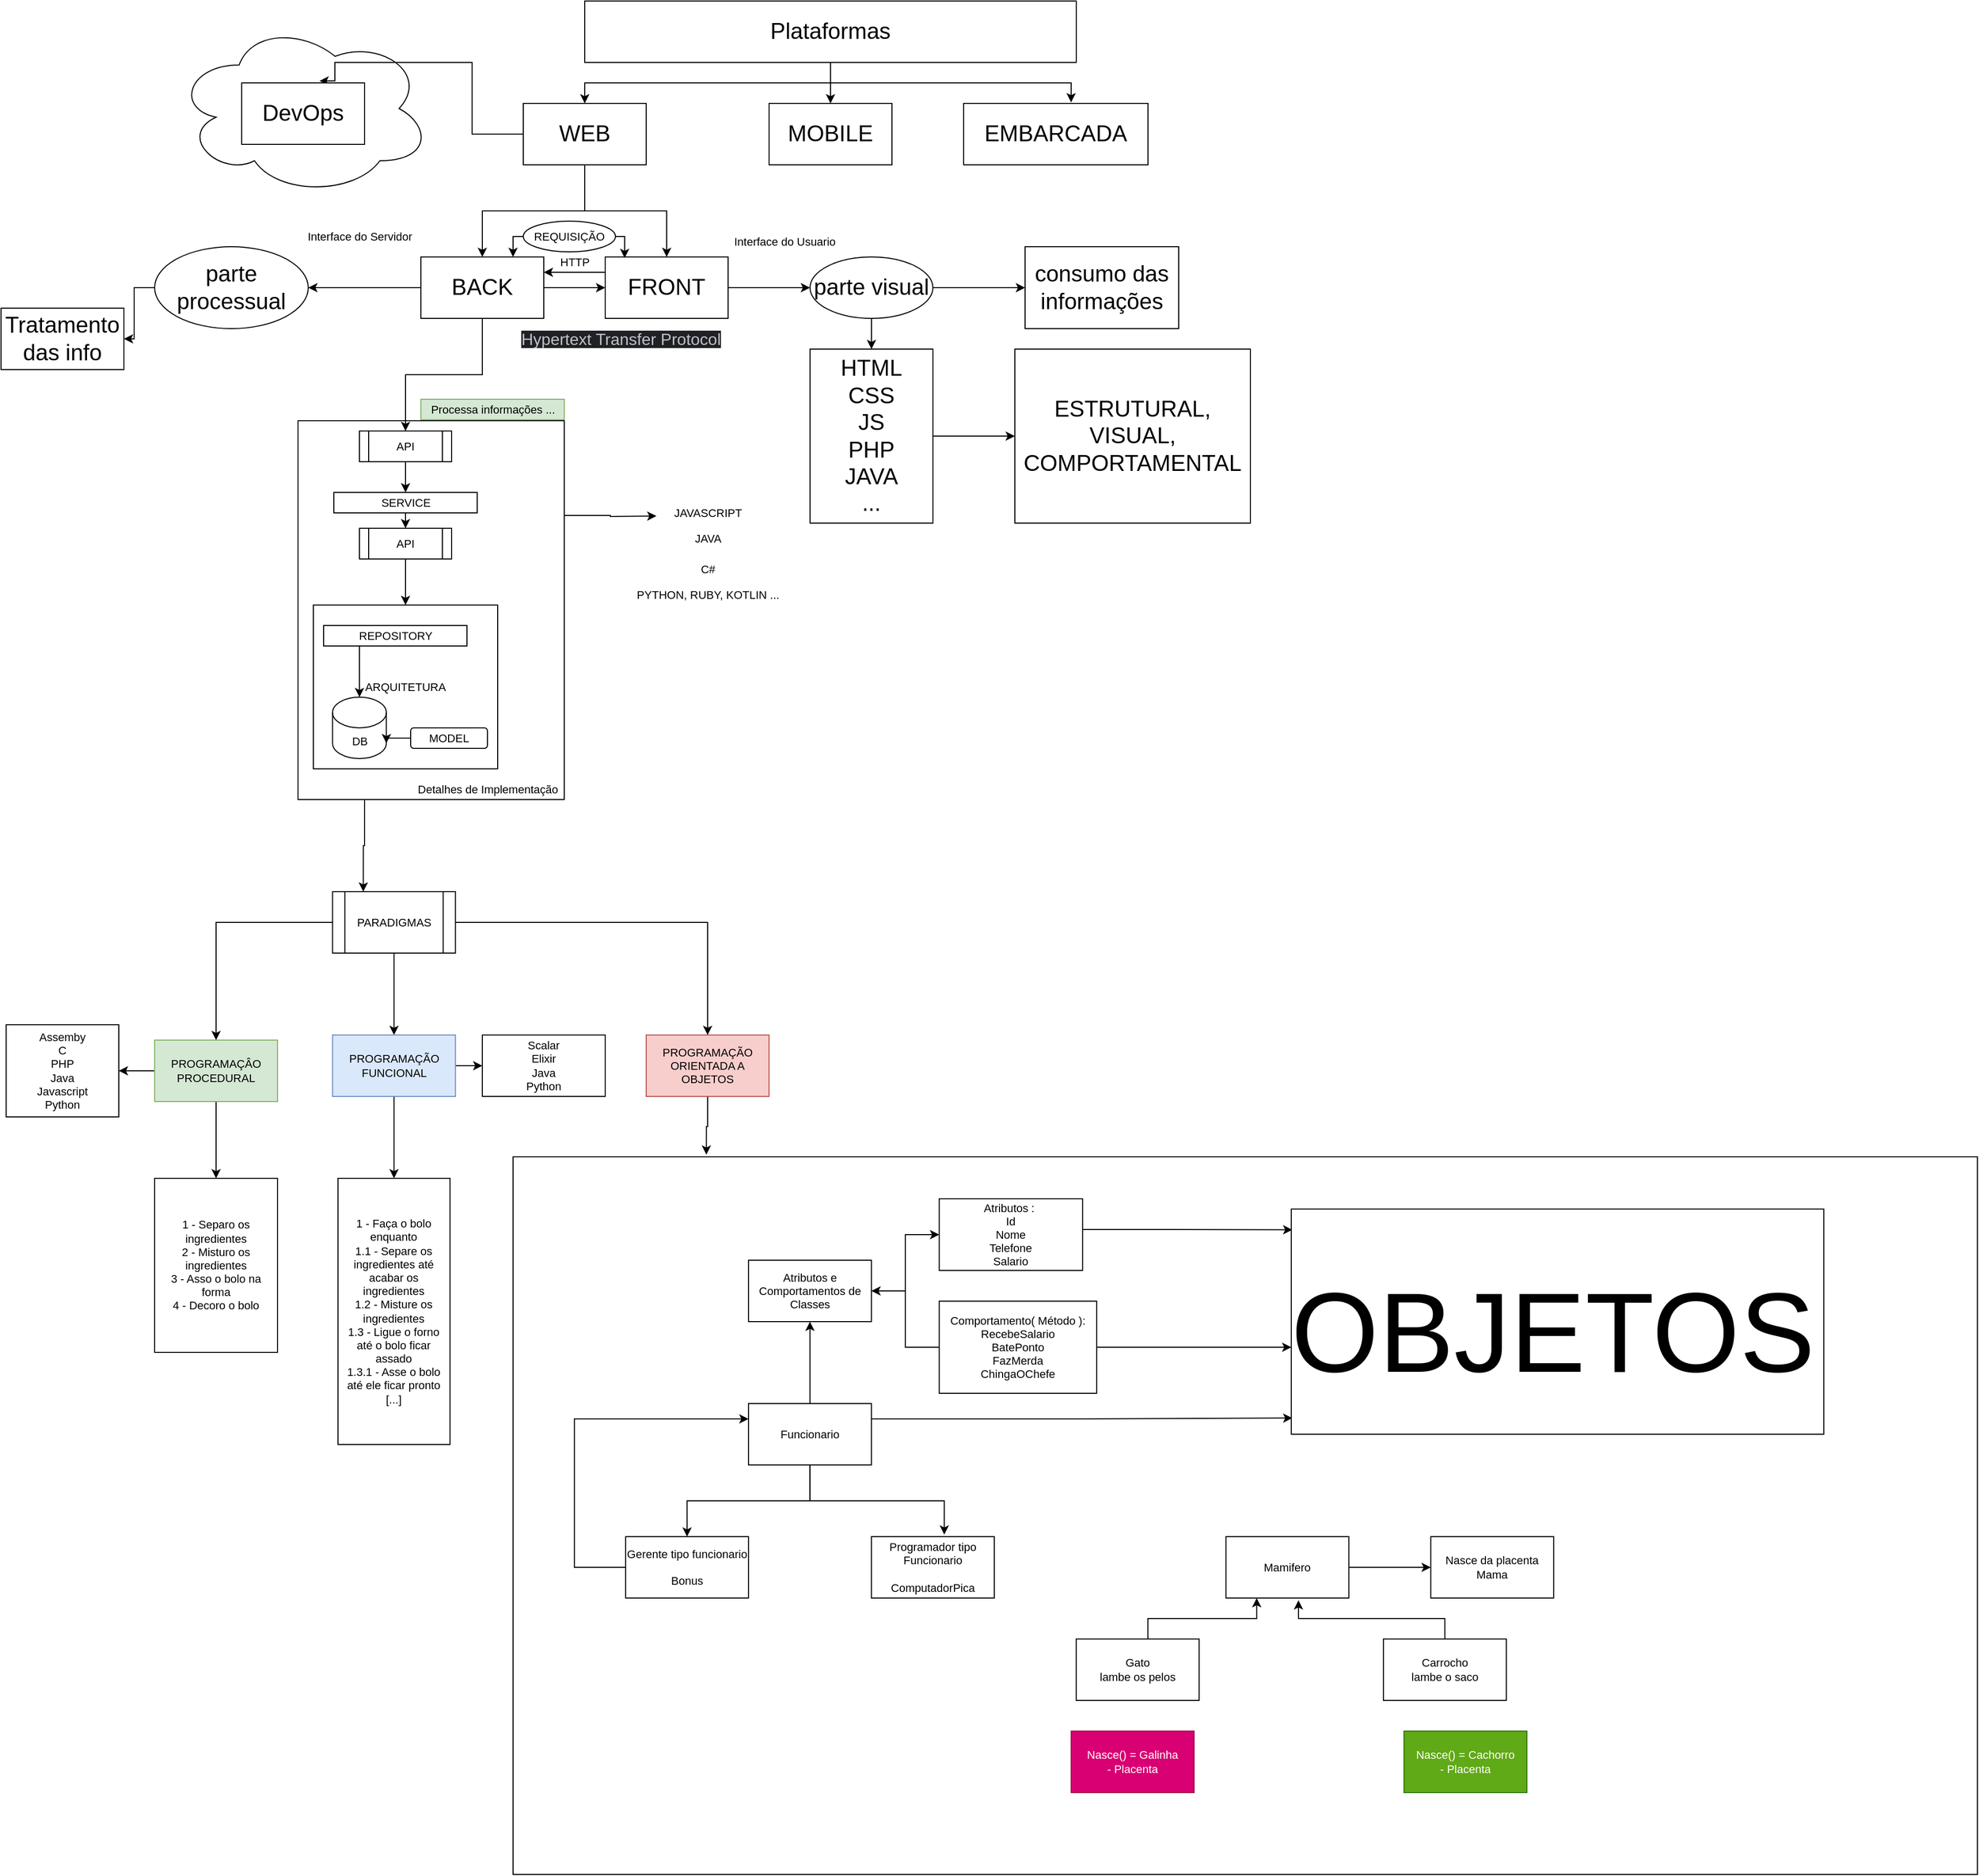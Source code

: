 <mxfile version="17.5.0" type="github">
  <diagram id="9d3PzZmZ0CKIEeNTzgER" name="Page-1">
    <mxGraphModel dx="3349" dy="1345" grid="1" gridSize="10" guides="1" tooltips="1" connect="1" arrows="1" fold="1" page="1" pageScale="1" pageWidth="827" pageHeight="1169" math="0" shadow="0">
      <root>
        <mxCell id="0" />
        <mxCell id="1" parent="0" />
        <mxCell id="sLejPp7CGEDhcyOIBUiJ-123" value="" style="rounded=0;whiteSpace=wrap;html=1;fontSize=110;" vertex="1" parent="1">
          <mxGeometry x="90" y="1169" width="1430" height="701" as="geometry" />
        </mxCell>
        <mxCell id="sLejPp7CGEDhcyOIBUiJ-64" style="edgeStyle=orthogonalEdgeStyle;rounded=0;orthogonalLoop=1;jettySize=auto;html=1;exitX=1;exitY=0.25;exitDx=0;exitDy=0;fontSize=11;" edge="1" parent="1" source="sLejPp7CGEDhcyOIBUiJ-63">
          <mxGeometry relative="1" as="geometry">
            <mxPoint x="230" y="543" as="targetPoint" />
          </mxGeometry>
        </mxCell>
        <mxCell id="sLejPp7CGEDhcyOIBUiJ-125" style="edgeStyle=orthogonalEdgeStyle;rounded=0;orthogonalLoop=1;jettySize=auto;html=1;exitX=0.25;exitY=1;exitDx=0;exitDy=0;entryX=0.25;entryY=0;entryDx=0;entryDy=0;fontSize=110;" edge="1" parent="1" source="sLejPp7CGEDhcyOIBUiJ-63" target="sLejPp7CGEDhcyOIBUiJ-72">
          <mxGeometry relative="1" as="geometry" />
        </mxCell>
        <mxCell id="sLejPp7CGEDhcyOIBUiJ-63" value="" style="rounded=0;whiteSpace=wrap;html=1;fontSize=11;" vertex="1" parent="1">
          <mxGeometry x="-120" y="450" width="260" height="370" as="geometry" />
        </mxCell>
        <mxCell id="sLejPp7CGEDhcyOIBUiJ-46" value="ARQUITETURA" style="rounded=0;whiteSpace=wrap;html=1;fontSize=11;" vertex="1" parent="1">
          <mxGeometry x="-105" y="630" width="180" height="160" as="geometry" />
        </mxCell>
        <mxCell id="sLejPp7CGEDhcyOIBUiJ-17" value="" style="ellipse;shape=cloud;whiteSpace=wrap;html=1;fontSize=22;" vertex="1" parent="1">
          <mxGeometry x="-240" y="60" width="250" height="170" as="geometry" />
        </mxCell>
        <mxCell id="sLejPp7CGEDhcyOIBUiJ-2" style="edgeStyle=orthogonalEdgeStyle;rounded=0;orthogonalLoop=1;jettySize=auto;html=1;fontSize=22;" edge="1" parent="1" source="sLejPp7CGEDhcyOIBUiJ-1" target="sLejPp7CGEDhcyOIBUiJ-3">
          <mxGeometry relative="1" as="geometry">
            <mxPoint x="160" y="170" as="targetPoint" />
          </mxGeometry>
        </mxCell>
        <mxCell id="sLejPp7CGEDhcyOIBUiJ-1" value="&lt;span style=&quot;font-size: 22px&quot;&gt;Plataformas&lt;/span&gt;" style="rounded=0;whiteSpace=wrap;html=1;" vertex="1" parent="1">
          <mxGeometry x="160" y="40" width="480" height="60" as="geometry" />
        </mxCell>
        <mxCell id="sLejPp7CGEDhcyOIBUiJ-11" style="edgeStyle=orthogonalEdgeStyle;rounded=0;orthogonalLoop=1;jettySize=auto;html=1;entryX=0.5;entryY=0;entryDx=0;entryDy=0;fontSize=22;" edge="1" parent="1" source="sLejPp7CGEDhcyOIBUiJ-3" target="sLejPp7CGEDhcyOIBUiJ-10">
          <mxGeometry relative="1" as="geometry" />
        </mxCell>
        <mxCell id="sLejPp7CGEDhcyOIBUiJ-12" style="edgeStyle=orthogonalEdgeStyle;rounded=0;orthogonalLoop=1;jettySize=auto;html=1;entryX=0.5;entryY=0;entryDx=0;entryDy=0;fontSize=22;" edge="1" parent="1" source="sLejPp7CGEDhcyOIBUiJ-3" target="sLejPp7CGEDhcyOIBUiJ-9">
          <mxGeometry relative="1" as="geometry" />
        </mxCell>
        <mxCell id="sLejPp7CGEDhcyOIBUiJ-16" value="" style="edgeStyle=orthogonalEdgeStyle;rounded=0;orthogonalLoop=1;jettySize=auto;html=1;fontSize=22;entryX=0.633;entryY=-0.033;entryDx=0;entryDy=0;entryPerimeter=0;" edge="1" parent="1" source="sLejPp7CGEDhcyOIBUiJ-3" target="sLejPp7CGEDhcyOIBUiJ-15">
          <mxGeometry relative="1" as="geometry">
            <Array as="points">
              <mxPoint x="50" y="170" />
              <mxPoint x="50" y="100" />
              <mxPoint x="-84" y="100" />
              <mxPoint x="-84" y="118" />
            </Array>
          </mxGeometry>
        </mxCell>
        <mxCell id="sLejPp7CGEDhcyOIBUiJ-3" value="WEB" style="rounded=0;whiteSpace=wrap;html=1;fontSize=22;" vertex="1" parent="1">
          <mxGeometry x="100" y="140" width="120" height="60" as="geometry" />
        </mxCell>
        <mxCell id="sLejPp7CGEDhcyOIBUiJ-4" value="MOBILE" style="rounded=0;whiteSpace=wrap;html=1;fontSize=22;" vertex="1" parent="1">
          <mxGeometry x="340" y="140" width="120" height="60" as="geometry" />
        </mxCell>
        <mxCell id="sLejPp7CGEDhcyOIBUiJ-5" value="" style="endArrow=classic;html=1;rounded=0;fontSize=22;" edge="1" parent="1" target="sLejPp7CGEDhcyOIBUiJ-4">
          <mxGeometry width="50" height="50" relative="1" as="geometry">
            <mxPoint x="400" y="120" as="sourcePoint" />
            <mxPoint x="440" y="350" as="targetPoint" />
          </mxGeometry>
        </mxCell>
        <mxCell id="sLejPp7CGEDhcyOIBUiJ-6" value="EMBARCADA" style="rounded=0;whiteSpace=wrap;html=1;fontSize=22;" vertex="1" parent="1">
          <mxGeometry x="530" y="140" width="180" height="60" as="geometry" />
        </mxCell>
        <mxCell id="sLejPp7CGEDhcyOIBUiJ-8" value="" style="endArrow=classic;html=1;rounded=0;fontSize=22;entryX=0.583;entryY=-0.017;entryDx=0;entryDy=0;entryPerimeter=0;" edge="1" parent="1" target="sLejPp7CGEDhcyOIBUiJ-6">
          <mxGeometry width="50" height="50" relative="1" as="geometry">
            <mxPoint x="400" y="120" as="sourcePoint" />
            <mxPoint x="440" y="350" as="targetPoint" />
            <Array as="points">
              <mxPoint x="635" y="120" />
            </Array>
          </mxGeometry>
        </mxCell>
        <mxCell id="sLejPp7CGEDhcyOIBUiJ-21" value="" style="edgeStyle=orthogonalEdgeStyle;rounded=0;orthogonalLoop=1;jettySize=auto;html=1;fontSize=11;" edge="1" parent="1" source="sLejPp7CGEDhcyOIBUiJ-9" target="sLejPp7CGEDhcyOIBUiJ-20">
          <mxGeometry relative="1" as="geometry" />
        </mxCell>
        <mxCell id="sLejPp7CGEDhcyOIBUiJ-28" style="edgeStyle=orthogonalEdgeStyle;rounded=0;orthogonalLoop=1;jettySize=auto;html=1;exitX=1;exitY=0.5;exitDx=0;exitDy=0;entryX=0;entryY=0.5;entryDx=0;entryDy=0;fontSize=11;" edge="1" parent="1" source="sLejPp7CGEDhcyOIBUiJ-9" target="sLejPp7CGEDhcyOIBUiJ-10">
          <mxGeometry relative="1" as="geometry" />
        </mxCell>
        <mxCell id="sLejPp7CGEDhcyOIBUiJ-43" value="" style="edgeStyle=orthogonalEdgeStyle;rounded=0;orthogonalLoop=1;jettySize=auto;html=1;fontSize=11;entryX=0.5;entryY=0;entryDx=0;entryDy=0;" edge="1" parent="1" source="sLejPp7CGEDhcyOIBUiJ-9" target="sLejPp7CGEDhcyOIBUiJ-49">
          <mxGeometry relative="1" as="geometry">
            <mxPoint x="60" y="440" as="targetPoint" />
          </mxGeometry>
        </mxCell>
        <mxCell id="sLejPp7CGEDhcyOIBUiJ-9" value="BACK" style="rounded=0;whiteSpace=wrap;html=1;fontSize=22;" vertex="1" parent="1">
          <mxGeometry y="290" width="120" height="60" as="geometry" />
        </mxCell>
        <mxCell id="sLejPp7CGEDhcyOIBUiJ-19" value="" style="edgeStyle=orthogonalEdgeStyle;rounded=0;orthogonalLoop=1;jettySize=auto;html=1;fontSize=22;" edge="1" parent="1" source="sLejPp7CGEDhcyOIBUiJ-10" target="sLejPp7CGEDhcyOIBUiJ-18">
          <mxGeometry relative="1" as="geometry" />
        </mxCell>
        <mxCell id="sLejPp7CGEDhcyOIBUiJ-29" style="edgeStyle=orthogonalEdgeStyle;rounded=0;orthogonalLoop=1;jettySize=auto;html=1;exitX=0;exitY=0.25;exitDx=0;exitDy=0;entryX=1;entryY=0.25;entryDx=0;entryDy=0;fontSize=11;" edge="1" parent="1" source="sLejPp7CGEDhcyOIBUiJ-10" target="sLejPp7CGEDhcyOIBUiJ-9">
          <mxGeometry relative="1" as="geometry" />
        </mxCell>
        <mxCell id="sLejPp7CGEDhcyOIBUiJ-10" value="FRONT" style="rounded=0;whiteSpace=wrap;html=1;fontSize=22;" vertex="1" parent="1">
          <mxGeometry x="180" y="290" width="120" height="60" as="geometry" />
        </mxCell>
        <mxCell id="sLejPp7CGEDhcyOIBUiJ-15" value="DevOps" style="rounded=0;whiteSpace=wrap;html=1;fontSize=22;" vertex="1" parent="1">
          <mxGeometry x="-175" y="120" width="120" height="60" as="geometry" />
        </mxCell>
        <mxCell id="sLejPp7CGEDhcyOIBUiJ-25" value="" style="edgeStyle=orthogonalEdgeStyle;rounded=0;orthogonalLoop=1;jettySize=auto;html=1;fontSize=11;" edge="1" parent="1" source="sLejPp7CGEDhcyOIBUiJ-18" target="sLejPp7CGEDhcyOIBUiJ-24">
          <mxGeometry relative="1" as="geometry" />
        </mxCell>
        <mxCell id="sLejPp7CGEDhcyOIBUiJ-39" value="" style="edgeStyle=orthogonalEdgeStyle;rounded=0;orthogonalLoop=1;jettySize=auto;html=1;fontSize=11;" edge="1" parent="1" source="sLejPp7CGEDhcyOIBUiJ-18" target="sLejPp7CGEDhcyOIBUiJ-38">
          <mxGeometry relative="1" as="geometry" />
        </mxCell>
        <mxCell id="sLejPp7CGEDhcyOIBUiJ-18" value="parte visual" style="ellipse;whiteSpace=wrap;html=1;fontSize=22;rounded=0;" vertex="1" parent="1">
          <mxGeometry x="380" y="290" width="120" height="60" as="geometry" />
        </mxCell>
        <mxCell id="sLejPp7CGEDhcyOIBUiJ-23" value="" style="edgeStyle=orthogonalEdgeStyle;rounded=0;orthogonalLoop=1;jettySize=auto;html=1;fontSize=11;" edge="1" parent="1" source="sLejPp7CGEDhcyOIBUiJ-20" target="sLejPp7CGEDhcyOIBUiJ-22">
          <mxGeometry relative="1" as="geometry" />
        </mxCell>
        <mxCell id="sLejPp7CGEDhcyOIBUiJ-20" value="parte processual" style="ellipse;whiteSpace=wrap;html=1;fontSize=22;rounded=0;" vertex="1" parent="1">
          <mxGeometry x="-260" y="280" width="150" height="80" as="geometry" />
        </mxCell>
        <mxCell id="sLejPp7CGEDhcyOIBUiJ-22" value="Tratamento das info" style="whiteSpace=wrap;html=1;fontSize=22;rounded=0;" vertex="1" parent="1">
          <mxGeometry x="-410" y="340" width="120" height="60" as="geometry" />
        </mxCell>
        <mxCell id="sLejPp7CGEDhcyOIBUiJ-24" value="consumo das informações" style="whiteSpace=wrap;html=1;fontSize=22;rounded=0;" vertex="1" parent="1">
          <mxGeometry x="590" y="280" width="150" height="80" as="geometry" />
        </mxCell>
        <mxCell id="sLejPp7CGEDhcyOIBUiJ-26" value="Interface do Usuario" style="text;html=1;align=center;verticalAlign=middle;resizable=0;points=[];autosize=1;strokeColor=none;fillColor=none;fontSize=11;" vertex="1" parent="1">
          <mxGeometry x="300" y="265" width="110" height="20" as="geometry" />
        </mxCell>
        <mxCell id="sLejPp7CGEDhcyOIBUiJ-27" value="Interface do Servidor" style="text;html=1;align=center;verticalAlign=middle;resizable=0;points=[];autosize=1;strokeColor=none;fillColor=none;fontSize=11;" vertex="1" parent="1">
          <mxGeometry x="-120" y="260" width="120" height="20" as="geometry" />
        </mxCell>
        <mxCell id="sLejPp7CGEDhcyOIBUiJ-32" style="edgeStyle=orthogonalEdgeStyle;rounded=0;orthogonalLoop=1;jettySize=auto;html=1;exitX=0;exitY=0.5;exitDx=0;exitDy=0;entryX=0.75;entryY=0;entryDx=0;entryDy=0;fontSize=11;" edge="1" parent="1" source="sLejPp7CGEDhcyOIBUiJ-31" target="sLejPp7CGEDhcyOIBUiJ-9">
          <mxGeometry relative="1" as="geometry" />
        </mxCell>
        <mxCell id="sLejPp7CGEDhcyOIBUiJ-33" style="edgeStyle=orthogonalEdgeStyle;rounded=0;orthogonalLoop=1;jettySize=auto;html=1;exitX=1;exitY=0.5;exitDx=0;exitDy=0;entryX=0.158;entryY=0.017;entryDx=0;entryDy=0;entryPerimeter=0;fontSize=11;" edge="1" parent="1" source="sLejPp7CGEDhcyOIBUiJ-31" target="sLejPp7CGEDhcyOIBUiJ-10">
          <mxGeometry relative="1" as="geometry" />
        </mxCell>
        <mxCell id="sLejPp7CGEDhcyOIBUiJ-31" value="REQUISIÇÃO" style="ellipse;whiteSpace=wrap;html=1;fontSize=11;" vertex="1" parent="1">
          <mxGeometry x="100" y="255" width="90" height="30" as="geometry" />
        </mxCell>
        <mxCell id="sLejPp7CGEDhcyOIBUiJ-34" value="HTTP" style="text;html=1;align=center;verticalAlign=middle;resizable=0;points=[];autosize=1;strokeColor=none;fillColor=none;fontSize=11;" vertex="1" parent="1">
          <mxGeometry x="130" y="285" width="40" height="20" as="geometry" />
        </mxCell>
        <mxCell id="sLejPp7CGEDhcyOIBUiJ-35" value="&lt;span style=&quot;color: rgb(189 , 193 , 198) ; font-family: &amp;#34;arial&amp;#34; , sans-serif ; font-size: 16px ; text-align: left ; background-color: rgb(32 , 33 , 36)&quot;&gt;Hypertext Transfer Protocol&lt;/span&gt;" style="text;html=1;align=center;verticalAlign=middle;resizable=0;points=[];autosize=1;strokeColor=none;fillColor=none;fontSize=11;" vertex="1" parent="1">
          <mxGeometry x="90" y="360" width="210" height="20" as="geometry" />
        </mxCell>
        <mxCell id="sLejPp7CGEDhcyOIBUiJ-41" value="" style="edgeStyle=orthogonalEdgeStyle;rounded=0;orthogonalLoop=1;jettySize=auto;html=1;fontSize=11;" edge="1" parent="1" source="sLejPp7CGEDhcyOIBUiJ-38" target="sLejPp7CGEDhcyOIBUiJ-40">
          <mxGeometry relative="1" as="geometry" />
        </mxCell>
        <mxCell id="sLejPp7CGEDhcyOIBUiJ-38" value="HTML&lt;br&gt;CSS&lt;br&gt;JS&lt;br&gt;PHP&lt;br&gt;JAVA&lt;br&gt;..." style="whiteSpace=wrap;html=1;fontSize=22;rounded=0;" vertex="1" parent="1">
          <mxGeometry x="380" y="380" width="120" height="170" as="geometry" />
        </mxCell>
        <mxCell id="sLejPp7CGEDhcyOIBUiJ-40" value="ESTRUTURAL,&lt;br&gt;VISUAL,&lt;br&gt;COMPORTAMENTAL&lt;br&gt;" style="whiteSpace=wrap;html=1;fontSize=22;rounded=0;" vertex="1" parent="1">
          <mxGeometry x="580" y="380" width="230" height="170" as="geometry" />
        </mxCell>
        <mxCell id="sLejPp7CGEDhcyOIBUiJ-44" value="DB" style="shape=cylinder3;whiteSpace=wrap;html=1;boundedLbl=1;backgroundOutline=1;size=15;fontSize=11;" vertex="1" parent="1">
          <mxGeometry x="-86.25" y="720" width="52.5" height="60" as="geometry" />
        </mxCell>
        <mxCell id="sLejPp7CGEDhcyOIBUiJ-52" style="edgeStyle=orthogonalEdgeStyle;rounded=0;orthogonalLoop=1;jettySize=auto;html=1;exitX=0.5;exitY=1;exitDx=0;exitDy=0;entryX=0.5;entryY=0;entryDx=0;entryDy=0;fontSize=11;" edge="1" parent="1" source="sLejPp7CGEDhcyOIBUiJ-45" target="sLejPp7CGEDhcyOIBUiJ-46">
          <mxGeometry relative="1" as="geometry" />
        </mxCell>
        <mxCell id="sLejPp7CGEDhcyOIBUiJ-45" value="API" style="shape=process;whiteSpace=wrap;html=1;backgroundOutline=1;fontSize=11;" vertex="1" parent="1">
          <mxGeometry x="-60" y="555" width="90" height="30" as="geometry" />
        </mxCell>
        <mxCell id="sLejPp7CGEDhcyOIBUiJ-51" style="edgeStyle=orthogonalEdgeStyle;rounded=0;orthogonalLoop=1;jettySize=auto;html=1;exitX=0.5;exitY=1;exitDx=0;exitDy=0;entryX=0.5;entryY=0;entryDx=0;entryDy=0;fontSize=11;" edge="1" parent="1" source="sLejPp7CGEDhcyOIBUiJ-48" target="sLejPp7CGEDhcyOIBUiJ-45">
          <mxGeometry relative="1" as="geometry" />
        </mxCell>
        <mxCell id="sLejPp7CGEDhcyOIBUiJ-48" value="SERVICE" style="html=1;fontSize=11;" vertex="1" parent="1">
          <mxGeometry x="-85" y="520" width="140" height="20" as="geometry" />
        </mxCell>
        <mxCell id="sLejPp7CGEDhcyOIBUiJ-50" style="edgeStyle=orthogonalEdgeStyle;rounded=0;orthogonalLoop=1;jettySize=auto;html=1;exitX=0.5;exitY=1;exitDx=0;exitDy=0;entryX=0.5;entryY=0;entryDx=0;entryDy=0;fontSize=11;" edge="1" parent="1" source="sLejPp7CGEDhcyOIBUiJ-49" target="sLejPp7CGEDhcyOIBUiJ-48">
          <mxGeometry relative="1" as="geometry" />
        </mxCell>
        <mxCell id="sLejPp7CGEDhcyOIBUiJ-49" value="API" style="shape=process;whiteSpace=wrap;html=1;backgroundOutline=1;fontSize=11;" vertex="1" parent="1">
          <mxGeometry x="-60" y="460" width="90" height="30" as="geometry" />
        </mxCell>
        <mxCell id="sLejPp7CGEDhcyOIBUiJ-56" style="edgeStyle=orthogonalEdgeStyle;rounded=0;orthogonalLoop=1;jettySize=auto;html=1;exitX=0.25;exitY=1;exitDx=0;exitDy=0;fontSize=11;" edge="1" parent="1" source="sLejPp7CGEDhcyOIBUiJ-53" target="sLejPp7CGEDhcyOIBUiJ-44">
          <mxGeometry relative="1" as="geometry" />
        </mxCell>
        <mxCell id="sLejPp7CGEDhcyOIBUiJ-53" value="REPOSITORY" style="html=1;fontSize=11;" vertex="1" parent="1">
          <mxGeometry x="-95" y="650" width="140" height="20" as="geometry" />
        </mxCell>
        <mxCell id="sLejPp7CGEDhcyOIBUiJ-62" style="edgeStyle=orthogonalEdgeStyle;rounded=0;orthogonalLoop=1;jettySize=auto;html=1;exitX=0;exitY=0.5;exitDx=0;exitDy=0;entryX=1;entryY=1;entryDx=0;entryDy=-15;entryPerimeter=0;fontSize=11;" edge="1" parent="1" source="sLejPp7CGEDhcyOIBUiJ-61" target="sLejPp7CGEDhcyOIBUiJ-44">
          <mxGeometry relative="1" as="geometry" />
        </mxCell>
        <mxCell id="sLejPp7CGEDhcyOIBUiJ-61" value="MODEL" style="rounded=1;whiteSpace=wrap;html=1;fontSize=11;" vertex="1" parent="1">
          <mxGeometry x="-10" y="750" width="75" height="20" as="geometry" />
        </mxCell>
        <mxCell id="sLejPp7CGEDhcyOIBUiJ-65" value="JAVASCRIPT" style="text;html=1;align=center;verticalAlign=middle;resizable=0;points=[];autosize=1;strokeColor=none;fillColor=none;fontSize=11;" vertex="1" parent="1">
          <mxGeometry x="240" y="530" width="80" height="20" as="geometry" />
        </mxCell>
        <mxCell id="sLejPp7CGEDhcyOIBUiJ-66" value="JAVA" style="text;html=1;align=center;verticalAlign=middle;resizable=0;points=[];autosize=1;strokeColor=none;fillColor=none;fontSize=11;" vertex="1" parent="1">
          <mxGeometry x="260" y="555" width="40" height="20" as="geometry" />
        </mxCell>
        <mxCell id="sLejPp7CGEDhcyOIBUiJ-67" value="C#" style="text;html=1;align=center;verticalAlign=middle;resizable=0;points=[];autosize=1;strokeColor=none;fillColor=none;fontSize=11;" vertex="1" parent="1">
          <mxGeometry x="265" y="584.5" width="30" height="20" as="geometry" />
        </mxCell>
        <mxCell id="sLejPp7CGEDhcyOIBUiJ-68" value="PYTHON, RUBY, KOTLIN ..." style="text;html=1;align=center;verticalAlign=middle;resizable=0;points=[];autosize=1;strokeColor=none;fillColor=none;fontSize=11;" vertex="1" parent="1">
          <mxGeometry x="205" y="610" width="150" height="20" as="geometry" />
        </mxCell>
        <mxCell id="sLejPp7CGEDhcyOIBUiJ-69" value="Detalhes de Implementação" style="text;html=1;align=center;verticalAlign=middle;resizable=0;points=[];autosize=1;strokeColor=none;fillColor=none;fontSize=11;" vertex="1" parent="1">
          <mxGeometry x="-10" y="800" width="150" height="20" as="geometry" />
        </mxCell>
        <mxCell id="sLejPp7CGEDhcyOIBUiJ-70" value="Processa informações ..." style="text;html=1;align=center;verticalAlign=middle;resizable=0;points=[];autosize=1;strokeColor=#82b366;fillColor=#d5e8d4;fontSize=11;" vertex="1" parent="1">
          <mxGeometry y="429" width="140" height="20" as="geometry" />
        </mxCell>
        <mxCell id="sLejPp7CGEDhcyOIBUiJ-74" value="" style="edgeStyle=orthogonalEdgeStyle;rounded=0;orthogonalLoop=1;jettySize=auto;html=1;fontSize=11;" edge="1" parent="1" source="sLejPp7CGEDhcyOIBUiJ-72" target="sLejPp7CGEDhcyOIBUiJ-73">
          <mxGeometry relative="1" as="geometry" />
        </mxCell>
        <mxCell id="sLejPp7CGEDhcyOIBUiJ-77" value="" style="edgeStyle=orthogonalEdgeStyle;rounded=0;orthogonalLoop=1;jettySize=auto;html=1;fontSize=11;" edge="1" parent="1" source="sLejPp7CGEDhcyOIBUiJ-72" target="sLejPp7CGEDhcyOIBUiJ-76">
          <mxGeometry relative="1" as="geometry" />
        </mxCell>
        <mxCell id="sLejPp7CGEDhcyOIBUiJ-79" value="" style="edgeStyle=orthogonalEdgeStyle;rounded=0;orthogonalLoop=1;jettySize=auto;html=1;fontSize=11;" edge="1" parent="1" source="sLejPp7CGEDhcyOIBUiJ-72" target="sLejPp7CGEDhcyOIBUiJ-78">
          <mxGeometry relative="1" as="geometry" />
        </mxCell>
        <mxCell id="sLejPp7CGEDhcyOIBUiJ-72" value="PARADIGMAS" style="shape=process;whiteSpace=wrap;html=1;backgroundOutline=1;fontSize=11;" vertex="1" parent="1">
          <mxGeometry x="-86.25" y="910" width="120" height="60" as="geometry" />
        </mxCell>
        <mxCell id="sLejPp7CGEDhcyOIBUiJ-124" style="edgeStyle=orthogonalEdgeStyle;rounded=0;orthogonalLoop=1;jettySize=auto;html=1;exitX=0.5;exitY=1;exitDx=0;exitDy=0;entryX=0.132;entryY=-0.003;entryDx=0;entryDy=0;entryPerimeter=0;fontSize=110;" edge="1" parent="1" source="sLejPp7CGEDhcyOIBUiJ-73" target="sLejPp7CGEDhcyOIBUiJ-123">
          <mxGeometry relative="1" as="geometry" />
        </mxCell>
        <mxCell id="sLejPp7CGEDhcyOIBUiJ-73" value="PROGRAMAÇÃO ORIENTADA A OBJETOS" style="whiteSpace=wrap;html=1;fontSize=11;fillColor=#f8cecc;strokeColor=#b85450;" vertex="1" parent="1">
          <mxGeometry x="220" y="1050" width="120" height="60" as="geometry" />
        </mxCell>
        <mxCell id="sLejPp7CGEDhcyOIBUiJ-81" value="" style="edgeStyle=orthogonalEdgeStyle;rounded=0;orthogonalLoop=1;jettySize=auto;html=1;fontSize=11;" edge="1" parent="1" source="sLejPp7CGEDhcyOIBUiJ-76" target="sLejPp7CGEDhcyOIBUiJ-80">
          <mxGeometry relative="1" as="geometry" />
        </mxCell>
        <mxCell id="sLejPp7CGEDhcyOIBUiJ-83" value="" style="edgeStyle=orthogonalEdgeStyle;rounded=0;orthogonalLoop=1;jettySize=auto;html=1;fontSize=11;" edge="1" parent="1" source="sLejPp7CGEDhcyOIBUiJ-76" target="sLejPp7CGEDhcyOIBUiJ-82">
          <mxGeometry relative="1" as="geometry" />
        </mxCell>
        <mxCell id="sLejPp7CGEDhcyOIBUiJ-76" value="PROGRAMAÇÂO PROCEDURAL" style="whiteSpace=wrap;html=1;fontSize=11;fillColor=#d5e8d4;strokeColor=#82b366;" vertex="1" parent="1">
          <mxGeometry x="-260" y="1055" width="120" height="60" as="geometry" />
        </mxCell>
        <mxCell id="sLejPp7CGEDhcyOIBUiJ-85" value="" style="edgeStyle=orthogonalEdgeStyle;rounded=0;orthogonalLoop=1;jettySize=auto;html=1;fontSize=11;" edge="1" parent="1" source="sLejPp7CGEDhcyOIBUiJ-78" target="sLejPp7CGEDhcyOIBUiJ-84">
          <mxGeometry relative="1" as="geometry" />
        </mxCell>
        <mxCell id="sLejPp7CGEDhcyOIBUiJ-87" value="" style="edgeStyle=orthogonalEdgeStyle;rounded=0;orthogonalLoop=1;jettySize=auto;html=1;fontSize=11;" edge="1" parent="1" source="sLejPp7CGEDhcyOIBUiJ-78" target="sLejPp7CGEDhcyOIBUiJ-86">
          <mxGeometry relative="1" as="geometry" />
        </mxCell>
        <mxCell id="sLejPp7CGEDhcyOIBUiJ-78" value="PROGRAMAÇÃO FUNCIONAL" style="whiteSpace=wrap;html=1;fontSize=11;fillColor=#dae8fc;strokeColor=#6c8ebf;" vertex="1" parent="1">
          <mxGeometry x="-86.25" y="1050" width="120" height="60" as="geometry" />
        </mxCell>
        <mxCell id="sLejPp7CGEDhcyOIBUiJ-80" value="1 - Separo os ingredientes&lt;br&gt;2 - Misturo os ingredientes&lt;br&gt;3 - Asso o bolo na forma&lt;br&gt;4 - Decoro o bolo" style="whiteSpace=wrap;html=1;fontSize=11;" vertex="1" parent="1">
          <mxGeometry x="-260" y="1190" width="120" height="170" as="geometry" />
        </mxCell>
        <mxCell id="sLejPp7CGEDhcyOIBUiJ-82" value="Assemby&lt;br&gt;C&lt;br&gt;PHP&lt;br&gt;Java&lt;br&gt;Javascript&lt;br&gt;Python" style="whiteSpace=wrap;html=1;fontSize=11;" vertex="1" parent="1">
          <mxGeometry x="-405" y="1040" width="110" height="90" as="geometry" />
        </mxCell>
        <mxCell id="sLejPp7CGEDhcyOIBUiJ-84" value="1 - Faça o bolo enquanto&lt;br&gt;1.1 - Separe os ingredientes até acabar os ingredientes&lt;br&gt;1.2 - Misture os ingredientes&lt;br&gt;1.3 - Ligue o forno até o bolo ficar assado&lt;br&gt;1.3.1 - Asse o bolo até ele ficar pronto&lt;br&gt;[...]" style="whiteSpace=wrap;html=1;fontSize=11;" vertex="1" parent="1">
          <mxGeometry x="-80.94" y="1190" width="109.37" height="260" as="geometry" />
        </mxCell>
        <mxCell id="sLejPp7CGEDhcyOIBUiJ-86" value="Scalar&lt;br&gt;Elixir&lt;br&gt;Java&lt;br&gt;Python" style="whiteSpace=wrap;html=1;fontSize=11;" vertex="1" parent="1">
          <mxGeometry x="60" y="1050" width="120" height="60" as="geometry" />
        </mxCell>
        <mxCell id="sLejPp7CGEDhcyOIBUiJ-97" style="edgeStyle=orthogonalEdgeStyle;rounded=0;orthogonalLoop=1;jettySize=auto;html=1;entryX=0.5;entryY=0;entryDx=0;entryDy=0;fontSize=11;" edge="1" parent="1" source="sLejPp7CGEDhcyOIBUiJ-88" target="sLejPp7CGEDhcyOIBUiJ-91">
          <mxGeometry relative="1" as="geometry" />
        </mxCell>
        <mxCell id="sLejPp7CGEDhcyOIBUiJ-98" style="edgeStyle=orthogonalEdgeStyle;rounded=0;orthogonalLoop=1;jettySize=auto;html=1;entryX=0.593;entryY=-0.033;entryDx=0;entryDy=0;entryPerimeter=0;fontSize=11;" edge="1" parent="1" source="sLejPp7CGEDhcyOIBUiJ-88" target="sLejPp7CGEDhcyOIBUiJ-92">
          <mxGeometry relative="1" as="geometry" />
        </mxCell>
        <mxCell id="sLejPp7CGEDhcyOIBUiJ-111" value="" style="edgeStyle=orthogonalEdgeStyle;rounded=0;orthogonalLoop=1;jettySize=auto;html=1;fontSize=11;" edge="1" parent="1" source="sLejPp7CGEDhcyOIBUiJ-88" target="sLejPp7CGEDhcyOIBUiJ-110">
          <mxGeometry relative="1" as="geometry" />
        </mxCell>
        <mxCell id="sLejPp7CGEDhcyOIBUiJ-126" style="edgeStyle=orthogonalEdgeStyle;rounded=0;orthogonalLoop=1;jettySize=auto;html=1;exitX=1;exitY=0.25;exitDx=0;exitDy=0;entryX=0.002;entryY=0.928;entryDx=0;entryDy=0;entryPerimeter=0;fontSize=110;" edge="1" parent="1" source="sLejPp7CGEDhcyOIBUiJ-88" target="sLejPp7CGEDhcyOIBUiJ-119">
          <mxGeometry relative="1" as="geometry" />
        </mxCell>
        <mxCell id="sLejPp7CGEDhcyOIBUiJ-88" value="Funcionario" style="rounded=0;whiteSpace=wrap;html=1;fontSize=11;" vertex="1" parent="1">
          <mxGeometry x="319.92" y="1410" width="120" height="60" as="geometry" />
        </mxCell>
        <mxCell id="sLejPp7CGEDhcyOIBUiJ-99" style="edgeStyle=orthogonalEdgeStyle;rounded=0;orthogonalLoop=1;jettySize=auto;html=1;entryX=0;entryY=0.25;entryDx=0;entryDy=0;fontSize=11;" edge="1" parent="1" source="sLejPp7CGEDhcyOIBUiJ-91" target="sLejPp7CGEDhcyOIBUiJ-88">
          <mxGeometry relative="1" as="geometry">
            <Array as="points">
              <mxPoint x="149.92" y="1570" />
              <mxPoint x="149.92" y="1425" />
            </Array>
          </mxGeometry>
        </mxCell>
        <mxCell id="sLejPp7CGEDhcyOIBUiJ-91" value="Gerente tipo funcionario&lt;br&gt;&lt;br&gt;Bonus" style="rounded=0;whiteSpace=wrap;html=1;fontSize=11;" vertex="1" parent="1">
          <mxGeometry x="199.92" y="1540" width="120" height="60" as="geometry" />
        </mxCell>
        <mxCell id="sLejPp7CGEDhcyOIBUiJ-92" value="Programador tipo Funcionario&lt;br&gt;&lt;br&gt;ComputadorPica" style="rounded=0;whiteSpace=wrap;html=1;fontSize=11;" vertex="1" parent="1">
          <mxGeometry x="439.92" y="1540" width="120" height="60" as="geometry" />
        </mxCell>
        <mxCell id="sLejPp7CGEDhcyOIBUiJ-106" value="" style="edgeStyle=orthogonalEdgeStyle;rounded=0;orthogonalLoop=1;jettySize=auto;html=1;fontSize=11;" edge="1" parent="1" source="sLejPp7CGEDhcyOIBUiJ-100" target="sLejPp7CGEDhcyOIBUiJ-105">
          <mxGeometry relative="1" as="geometry" />
        </mxCell>
        <mxCell id="sLejPp7CGEDhcyOIBUiJ-100" value="Mamifero" style="rounded=0;whiteSpace=wrap;html=1;fontSize=11;" vertex="1" parent="1">
          <mxGeometry x="786.17" y="1540" width="120" height="60" as="geometry" />
        </mxCell>
        <mxCell id="sLejPp7CGEDhcyOIBUiJ-103" style="edgeStyle=orthogonalEdgeStyle;rounded=0;orthogonalLoop=1;jettySize=auto;html=1;entryX=0.25;entryY=1;entryDx=0;entryDy=0;fontSize=11;" edge="1" parent="1" source="sLejPp7CGEDhcyOIBUiJ-101" target="sLejPp7CGEDhcyOIBUiJ-100">
          <mxGeometry relative="1" as="geometry">
            <Array as="points">
              <mxPoint x="709.92" y="1620" />
              <mxPoint x="815.92" y="1620" />
            </Array>
          </mxGeometry>
        </mxCell>
        <mxCell id="sLejPp7CGEDhcyOIBUiJ-101" value="Gato&lt;br&gt;lambe os pelos" style="rounded=0;whiteSpace=wrap;html=1;fontSize=11;" vertex="1" parent="1">
          <mxGeometry x="639.92" y="1640" width="120" height="60" as="geometry" />
        </mxCell>
        <mxCell id="sLejPp7CGEDhcyOIBUiJ-104" style="edgeStyle=orthogonalEdgeStyle;rounded=0;orthogonalLoop=1;jettySize=auto;html=1;exitX=0.5;exitY=0;exitDx=0;exitDy=0;entryX=0.59;entryY=1.036;entryDx=0;entryDy=0;entryPerimeter=0;fontSize=11;" edge="1" parent="1" source="sLejPp7CGEDhcyOIBUiJ-102" target="sLejPp7CGEDhcyOIBUiJ-100">
          <mxGeometry relative="1" as="geometry" />
        </mxCell>
        <mxCell id="sLejPp7CGEDhcyOIBUiJ-102" value="Carrocho&lt;br&gt;lambe o saco" style="rounded=0;whiteSpace=wrap;html=1;fontSize=11;" vertex="1" parent="1">
          <mxGeometry x="939.92" y="1640" width="120" height="60" as="geometry" />
        </mxCell>
        <mxCell id="sLejPp7CGEDhcyOIBUiJ-105" value="Nasce da placenta&lt;br&gt;Mama" style="whiteSpace=wrap;html=1;fontSize=11;rounded=0;" vertex="1" parent="1">
          <mxGeometry x="986.17" y="1540" width="120" height="60" as="geometry" />
        </mxCell>
        <mxCell id="sLejPp7CGEDhcyOIBUiJ-107" value="Nasce() = Cachorro&lt;br&gt;- Placenta" style="whiteSpace=wrap;html=1;fontSize=11;fillColor=#60a917;fontColor=#ffffff;strokeColor=#2D7600;" vertex="1" parent="1">
          <mxGeometry x="960.0" y="1730" width="120" height="60" as="geometry" />
        </mxCell>
        <mxCell id="sLejPp7CGEDhcyOIBUiJ-113" value="" style="edgeStyle=orthogonalEdgeStyle;rounded=0;orthogonalLoop=1;jettySize=auto;html=1;fontSize=11;" edge="1" parent="1" source="sLejPp7CGEDhcyOIBUiJ-110" target="sLejPp7CGEDhcyOIBUiJ-112">
          <mxGeometry relative="1" as="geometry" />
        </mxCell>
        <mxCell id="sLejPp7CGEDhcyOIBUiJ-110" value="Atributos e Comportamentos de Classes" style="whiteSpace=wrap;html=1;fontSize=11;rounded=0;" vertex="1" parent="1">
          <mxGeometry x="319.92" y="1270" width="120" height="60" as="geometry" />
        </mxCell>
        <mxCell id="sLejPp7CGEDhcyOIBUiJ-122" style="edgeStyle=orthogonalEdgeStyle;rounded=0;orthogonalLoop=1;jettySize=auto;html=1;entryX=0.002;entryY=0.092;entryDx=0;entryDy=0;entryPerimeter=0;fontSize=110;" edge="1" parent="1" source="sLejPp7CGEDhcyOIBUiJ-112" target="sLejPp7CGEDhcyOIBUiJ-119">
          <mxGeometry relative="1" as="geometry">
            <Array as="points">
              <mxPoint x="700" y="1240" />
              <mxPoint x="700" y="1240" />
            </Array>
          </mxGeometry>
        </mxCell>
        <mxCell id="sLejPp7CGEDhcyOIBUiJ-112" value="Atributos :&amp;nbsp;&lt;br&gt;Id&lt;br&gt;Nome&lt;br&gt;Telefone&lt;br&gt;Salario" style="whiteSpace=wrap;html=1;fontSize=11;rounded=0;" vertex="1" parent="1">
          <mxGeometry x="506.17" y="1210" width="140" height="70" as="geometry" />
        </mxCell>
        <mxCell id="sLejPp7CGEDhcyOIBUiJ-115" value="" style="edgeStyle=orthogonalEdgeStyle;rounded=0;orthogonalLoop=1;jettySize=auto;html=1;fontSize=11;" edge="1" parent="1" source="sLejPp7CGEDhcyOIBUiJ-114" target="sLejPp7CGEDhcyOIBUiJ-110">
          <mxGeometry relative="1" as="geometry" />
        </mxCell>
        <mxCell id="sLejPp7CGEDhcyOIBUiJ-114" value="Comportamento( Método ):&lt;br&gt;RecebeSalario&lt;br&gt;BatePonto&lt;br&gt;FazMerda&lt;br&gt;ChingaOChefe" style="whiteSpace=wrap;html=1;fontSize=11;rounded=0;" vertex="1" parent="1">
          <mxGeometry x="506.17" y="1310" width="153.75" height="90" as="geometry" />
        </mxCell>
        <mxCell id="sLejPp7CGEDhcyOIBUiJ-119" value="" style="rounded=0;whiteSpace=wrap;html=1;fontSize=11;" vertex="1" parent="1">
          <mxGeometry x="849.92" y="1220" width="520" height="220" as="geometry" />
        </mxCell>
        <mxCell id="sLejPp7CGEDhcyOIBUiJ-120" value="OBJETOS" style="text;html=1;align=center;verticalAlign=middle;resizable=0;points=[];autosize=1;strokeColor=none;fillColor=none;fontSize=110;" vertex="1" parent="1">
          <mxGeometry x="839.92" y="1270" width="530" height="140" as="geometry" />
        </mxCell>
        <mxCell id="sLejPp7CGEDhcyOIBUiJ-127" style="edgeStyle=orthogonalEdgeStyle;rounded=0;orthogonalLoop=1;jettySize=auto;html=1;exitX=1;exitY=0.5;exitDx=0;exitDy=0;fontSize=110;" edge="1" parent="1" source="sLejPp7CGEDhcyOIBUiJ-114">
          <mxGeometry relative="1" as="geometry">
            <mxPoint x="659.92" y="1355" as="sourcePoint" />
            <mxPoint x="850" y="1355" as="targetPoint" />
            <Array as="points">
              <mxPoint x="800" y="1355" />
              <mxPoint x="800" y="1355" />
            </Array>
          </mxGeometry>
        </mxCell>
        <mxCell id="sLejPp7CGEDhcyOIBUiJ-128" value="Nasce() = Galinha&lt;br&gt;- Placenta" style="whiteSpace=wrap;html=1;fontSize=11;fillColor=#d80073;fontColor=#ffffff;strokeColor=#A50040;" vertex="1" parent="1">
          <mxGeometry x="635.0" y="1730" width="120" height="60" as="geometry" />
        </mxCell>
      </root>
    </mxGraphModel>
  </diagram>
</mxfile>
